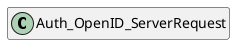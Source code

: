 @startuml
set namespaceSeparator \\
hide members
hide << alias >> circle

class Auth_OpenID_ServerRequest
@enduml
